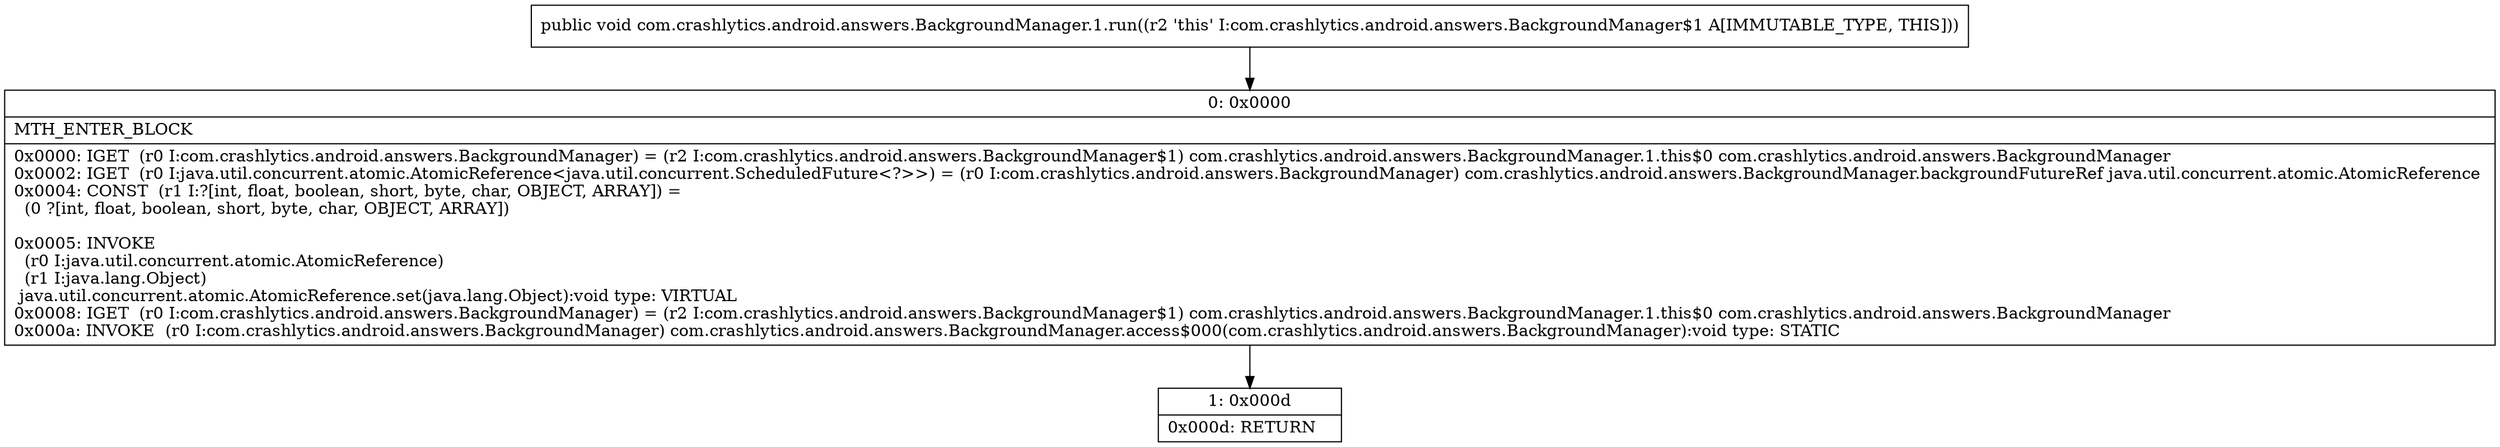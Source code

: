 digraph "CFG forcom.crashlytics.android.answers.BackgroundManager.1.run()V" {
Node_0 [shape=record,label="{0\:\ 0x0000|MTH_ENTER_BLOCK\l|0x0000: IGET  (r0 I:com.crashlytics.android.answers.BackgroundManager) = (r2 I:com.crashlytics.android.answers.BackgroundManager$1) com.crashlytics.android.answers.BackgroundManager.1.this$0 com.crashlytics.android.answers.BackgroundManager \l0x0002: IGET  (r0 I:java.util.concurrent.atomic.AtomicReference\<java.util.concurrent.ScheduledFuture\<?\>\>) = (r0 I:com.crashlytics.android.answers.BackgroundManager) com.crashlytics.android.answers.BackgroundManager.backgroundFutureRef java.util.concurrent.atomic.AtomicReference \l0x0004: CONST  (r1 I:?[int, float, boolean, short, byte, char, OBJECT, ARRAY]) = \l  (0 ?[int, float, boolean, short, byte, char, OBJECT, ARRAY])\l \l0x0005: INVOKE  \l  (r0 I:java.util.concurrent.atomic.AtomicReference)\l  (r1 I:java.lang.Object)\l java.util.concurrent.atomic.AtomicReference.set(java.lang.Object):void type: VIRTUAL \l0x0008: IGET  (r0 I:com.crashlytics.android.answers.BackgroundManager) = (r2 I:com.crashlytics.android.answers.BackgroundManager$1) com.crashlytics.android.answers.BackgroundManager.1.this$0 com.crashlytics.android.answers.BackgroundManager \l0x000a: INVOKE  (r0 I:com.crashlytics.android.answers.BackgroundManager) com.crashlytics.android.answers.BackgroundManager.access$000(com.crashlytics.android.answers.BackgroundManager):void type: STATIC \l}"];
Node_1 [shape=record,label="{1\:\ 0x000d|0x000d: RETURN   \l}"];
MethodNode[shape=record,label="{public void com.crashlytics.android.answers.BackgroundManager.1.run((r2 'this' I:com.crashlytics.android.answers.BackgroundManager$1 A[IMMUTABLE_TYPE, THIS])) }"];
MethodNode -> Node_0;
Node_0 -> Node_1;
}

